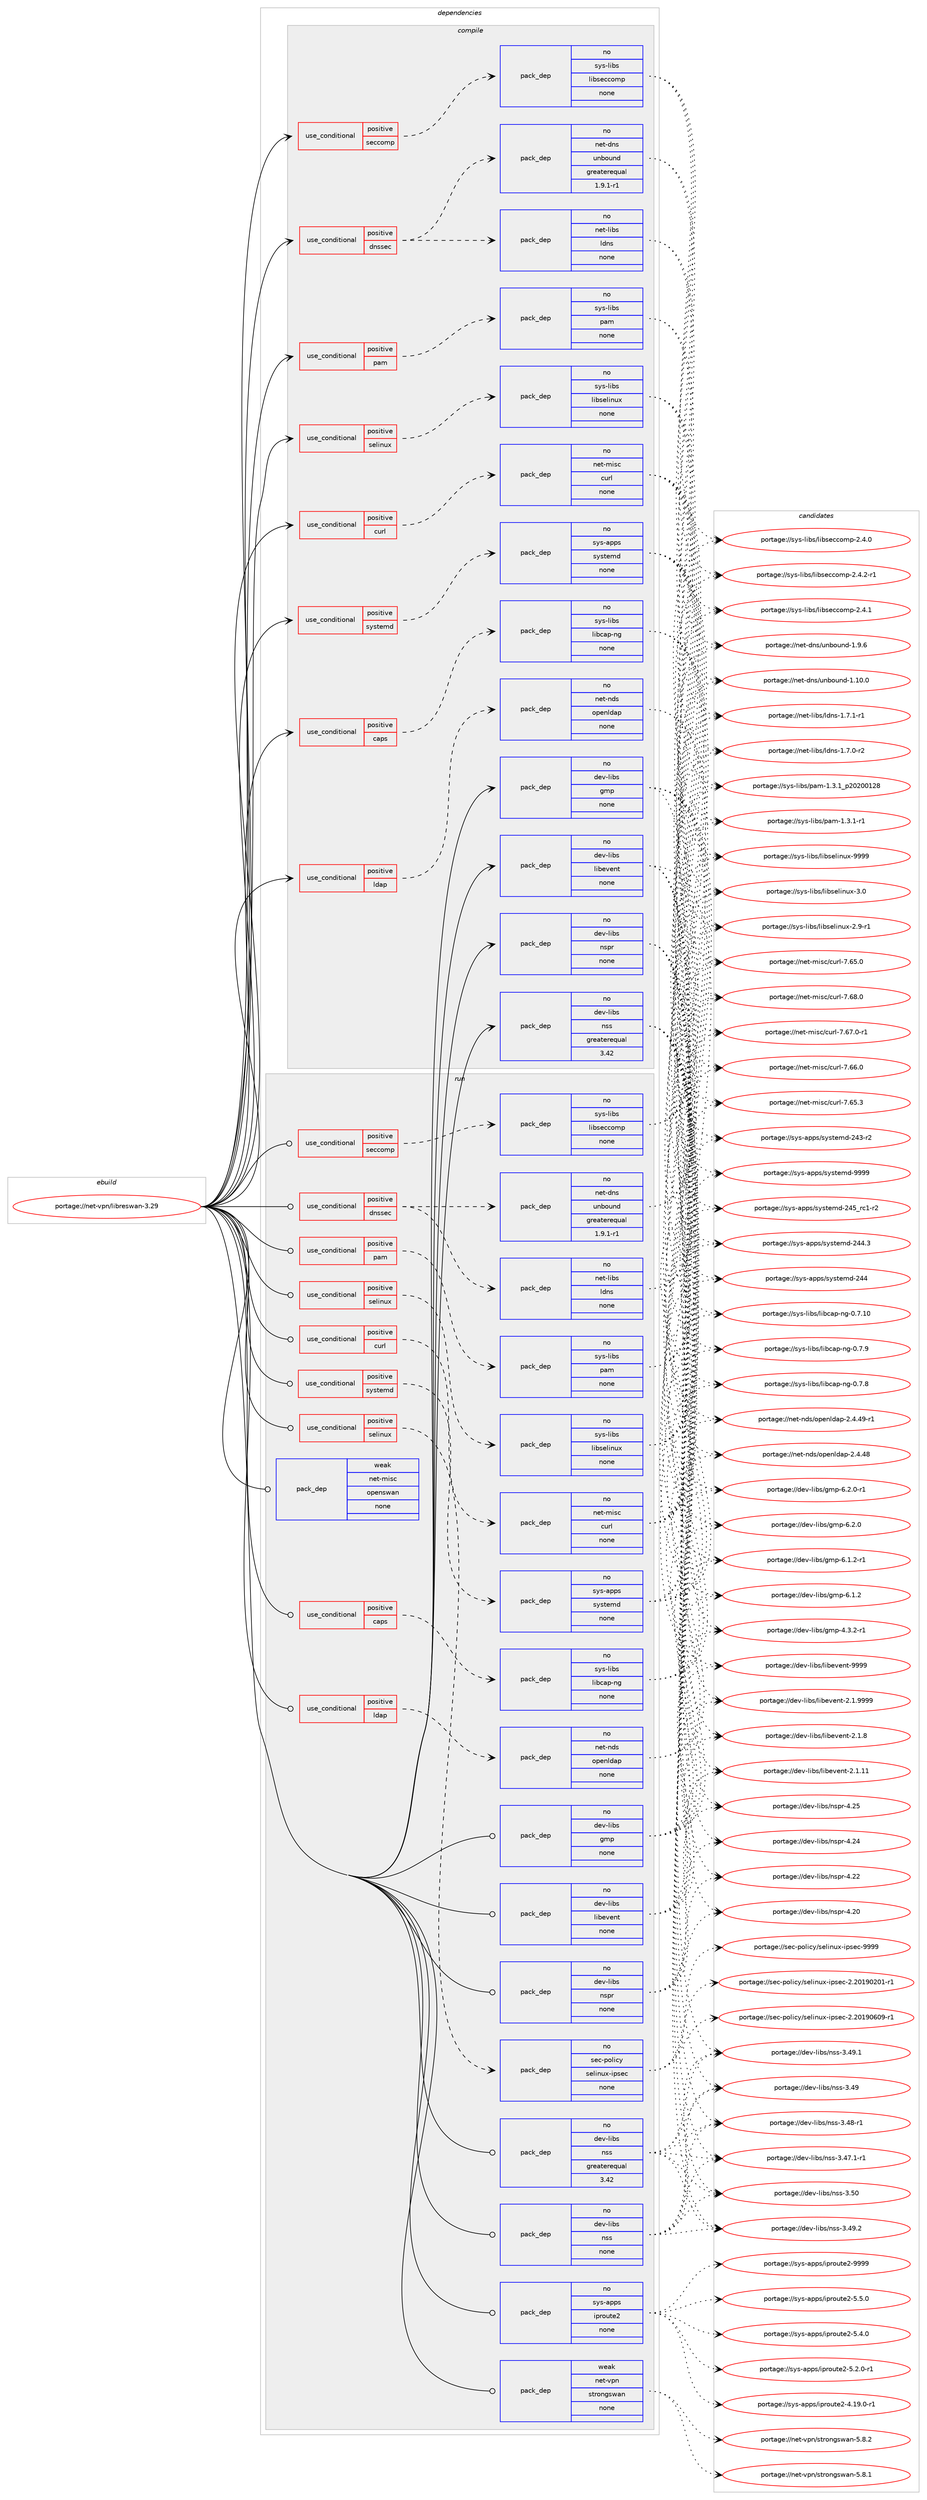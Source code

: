 digraph prolog {

# *************
# Graph options
# *************

newrank=true;
concentrate=true;
compound=true;
graph [rankdir=LR,fontname=Helvetica,fontsize=10,ranksep=1.5];#, ranksep=2.5, nodesep=0.2];
edge  [arrowhead=vee];
node  [fontname=Helvetica,fontsize=10];

# **********
# The ebuild
# **********

subgraph cluster_leftcol {
color=gray;
rank=same;
label=<<i>ebuild</i>>;
id [label="portage://net-vpn/libreswan-3.29", color=red, width=4, href="../net-vpn/libreswan-3.29.svg"];
}

# ****************
# The dependencies
# ****************

subgraph cluster_midcol {
color=gray;
label=<<i>dependencies</i>>;
subgraph cluster_compile {
fillcolor="#eeeeee";
style=filled;
label=<<i>compile</i>>;
subgraph cond12971 {
dependency66257 [label=<<TABLE BORDER="0" CELLBORDER="1" CELLSPACING="0" CELLPADDING="4"><TR><TD ROWSPAN="3" CELLPADDING="10">use_conditional</TD></TR><TR><TD>positive</TD></TR><TR><TD>caps</TD></TR></TABLE>>, shape=none, color=red];
subgraph pack51963 {
dependency66258 [label=<<TABLE BORDER="0" CELLBORDER="1" CELLSPACING="0" CELLPADDING="4" WIDTH="220"><TR><TD ROWSPAN="6" CELLPADDING="30">pack_dep</TD></TR><TR><TD WIDTH="110">no</TD></TR><TR><TD>sys-libs</TD></TR><TR><TD>libcap-ng</TD></TR><TR><TD>none</TD></TR><TR><TD></TD></TR></TABLE>>, shape=none, color=blue];
}
dependency66257:e -> dependency66258:w [weight=20,style="dashed",arrowhead="vee"];
}
id:e -> dependency66257:w [weight=20,style="solid",arrowhead="vee"];
subgraph cond12972 {
dependency66259 [label=<<TABLE BORDER="0" CELLBORDER="1" CELLSPACING="0" CELLPADDING="4"><TR><TD ROWSPAN="3" CELLPADDING="10">use_conditional</TD></TR><TR><TD>positive</TD></TR><TR><TD>curl</TD></TR></TABLE>>, shape=none, color=red];
subgraph pack51964 {
dependency66260 [label=<<TABLE BORDER="0" CELLBORDER="1" CELLSPACING="0" CELLPADDING="4" WIDTH="220"><TR><TD ROWSPAN="6" CELLPADDING="30">pack_dep</TD></TR><TR><TD WIDTH="110">no</TD></TR><TR><TD>net-misc</TD></TR><TR><TD>curl</TD></TR><TR><TD>none</TD></TR><TR><TD></TD></TR></TABLE>>, shape=none, color=blue];
}
dependency66259:e -> dependency66260:w [weight=20,style="dashed",arrowhead="vee"];
}
id:e -> dependency66259:w [weight=20,style="solid",arrowhead="vee"];
subgraph cond12973 {
dependency66261 [label=<<TABLE BORDER="0" CELLBORDER="1" CELLSPACING="0" CELLPADDING="4"><TR><TD ROWSPAN="3" CELLPADDING="10">use_conditional</TD></TR><TR><TD>positive</TD></TR><TR><TD>dnssec</TD></TR></TABLE>>, shape=none, color=red];
subgraph pack51965 {
dependency66262 [label=<<TABLE BORDER="0" CELLBORDER="1" CELLSPACING="0" CELLPADDING="4" WIDTH="220"><TR><TD ROWSPAN="6" CELLPADDING="30">pack_dep</TD></TR><TR><TD WIDTH="110">no</TD></TR><TR><TD>net-dns</TD></TR><TR><TD>unbound</TD></TR><TR><TD>greaterequal</TD></TR><TR><TD>1.9.1-r1</TD></TR></TABLE>>, shape=none, color=blue];
}
dependency66261:e -> dependency66262:w [weight=20,style="dashed",arrowhead="vee"];
subgraph pack51966 {
dependency66263 [label=<<TABLE BORDER="0" CELLBORDER="1" CELLSPACING="0" CELLPADDING="4" WIDTH="220"><TR><TD ROWSPAN="6" CELLPADDING="30">pack_dep</TD></TR><TR><TD WIDTH="110">no</TD></TR><TR><TD>net-libs</TD></TR><TR><TD>ldns</TD></TR><TR><TD>none</TD></TR><TR><TD></TD></TR></TABLE>>, shape=none, color=blue];
}
dependency66261:e -> dependency66263:w [weight=20,style="dashed",arrowhead="vee"];
}
id:e -> dependency66261:w [weight=20,style="solid",arrowhead="vee"];
subgraph cond12974 {
dependency66264 [label=<<TABLE BORDER="0" CELLBORDER="1" CELLSPACING="0" CELLPADDING="4"><TR><TD ROWSPAN="3" CELLPADDING="10">use_conditional</TD></TR><TR><TD>positive</TD></TR><TR><TD>ldap</TD></TR></TABLE>>, shape=none, color=red];
subgraph pack51967 {
dependency66265 [label=<<TABLE BORDER="0" CELLBORDER="1" CELLSPACING="0" CELLPADDING="4" WIDTH="220"><TR><TD ROWSPAN="6" CELLPADDING="30">pack_dep</TD></TR><TR><TD WIDTH="110">no</TD></TR><TR><TD>net-nds</TD></TR><TR><TD>openldap</TD></TR><TR><TD>none</TD></TR><TR><TD></TD></TR></TABLE>>, shape=none, color=blue];
}
dependency66264:e -> dependency66265:w [weight=20,style="dashed",arrowhead="vee"];
}
id:e -> dependency66264:w [weight=20,style="solid",arrowhead="vee"];
subgraph cond12975 {
dependency66266 [label=<<TABLE BORDER="0" CELLBORDER="1" CELLSPACING="0" CELLPADDING="4"><TR><TD ROWSPAN="3" CELLPADDING="10">use_conditional</TD></TR><TR><TD>positive</TD></TR><TR><TD>pam</TD></TR></TABLE>>, shape=none, color=red];
subgraph pack51968 {
dependency66267 [label=<<TABLE BORDER="0" CELLBORDER="1" CELLSPACING="0" CELLPADDING="4" WIDTH="220"><TR><TD ROWSPAN="6" CELLPADDING="30">pack_dep</TD></TR><TR><TD WIDTH="110">no</TD></TR><TR><TD>sys-libs</TD></TR><TR><TD>pam</TD></TR><TR><TD>none</TD></TR><TR><TD></TD></TR></TABLE>>, shape=none, color=blue];
}
dependency66266:e -> dependency66267:w [weight=20,style="dashed",arrowhead="vee"];
}
id:e -> dependency66266:w [weight=20,style="solid",arrowhead="vee"];
subgraph cond12976 {
dependency66268 [label=<<TABLE BORDER="0" CELLBORDER="1" CELLSPACING="0" CELLPADDING="4"><TR><TD ROWSPAN="3" CELLPADDING="10">use_conditional</TD></TR><TR><TD>positive</TD></TR><TR><TD>seccomp</TD></TR></TABLE>>, shape=none, color=red];
subgraph pack51969 {
dependency66269 [label=<<TABLE BORDER="0" CELLBORDER="1" CELLSPACING="0" CELLPADDING="4" WIDTH="220"><TR><TD ROWSPAN="6" CELLPADDING="30">pack_dep</TD></TR><TR><TD WIDTH="110">no</TD></TR><TR><TD>sys-libs</TD></TR><TR><TD>libseccomp</TD></TR><TR><TD>none</TD></TR><TR><TD></TD></TR></TABLE>>, shape=none, color=blue];
}
dependency66268:e -> dependency66269:w [weight=20,style="dashed",arrowhead="vee"];
}
id:e -> dependency66268:w [weight=20,style="solid",arrowhead="vee"];
subgraph cond12977 {
dependency66270 [label=<<TABLE BORDER="0" CELLBORDER="1" CELLSPACING="0" CELLPADDING="4"><TR><TD ROWSPAN="3" CELLPADDING="10">use_conditional</TD></TR><TR><TD>positive</TD></TR><TR><TD>selinux</TD></TR></TABLE>>, shape=none, color=red];
subgraph pack51970 {
dependency66271 [label=<<TABLE BORDER="0" CELLBORDER="1" CELLSPACING="0" CELLPADDING="4" WIDTH="220"><TR><TD ROWSPAN="6" CELLPADDING="30">pack_dep</TD></TR><TR><TD WIDTH="110">no</TD></TR><TR><TD>sys-libs</TD></TR><TR><TD>libselinux</TD></TR><TR><TD>none</TD></TR><TR><TD></TD></TR></TABLE>>, shape=none, color=blue];
}
dependency66270:e -> dependency66271:w [weight=20,style="dashed",arrowhead="vee"];
}
id:e -> dependency66270:w [weight=20,style="solid",arrowhead="vee"];
subgraph cond12978 {
dependency66272 [label=<<TABLE BORDER="0" CELLBORDER="1" CELLSPACING="0" CELLPADDING="4"><TR><TD ROWSPAN="3" CELLPADDING="10">use_conditional</TD></TR><TR><TD>positive</TD></TR><TR><TD>systemd</TD></TR></TABLE>>, shape=none, color=red];
subgraph pack51971 {
dependency66273 [label=<<TABLE BORDER="0" CELLBORDER="1" CELLSPACING="0" CELLPADDING="4" WIDTH="220"><TR><TD ROWSPAN="6" CELLPADDING="30">pack_dep</TD></TR><TR><TD WIDTH="110">no</TD></TR><TR><TD>sys-apps</TD></TR><TR><TD>systemd</TD></TR><TR><TD>none</TD></TR><TR><TD></TD></TR></TABLE>>, shape=none, color=blue];
}
dependency66272:e -> dependency66273:w [weight=20,style="dashed",arrowhead="vee"];
}
id:e -> dependency66272:w [weight=20,style="solid",arrowhead="vee"];
subgraph pack51972 {
dependency66274 [label=<<TABLE BORDER="0" CELLBORDER="1" CELLSPACING="0" CELLPADDING="4" WIDTH="220"><TR><TD ROWSPAN="6" CELLPADDING="30">pack_dep</TD></TR><TR><TD WIDTH="110">no</TD></TR><TR><TD>dev-libs</TD></TR><TR><TD>gmp</TD></TR><TR><TD>none</TD></TR><TR><TD></TD></TR></TABLE>>, shape=none, color=blue];
}
id:e -> dependency66274:w [weight=20,style="solid",arrowhead="vee"];
subgraph pack51973 {
dependency66275 [label=<<TABLE BORDER="0" CELLBORDER="1" CELLSPACING="0" CELLPADDING="4" WIDTH="220"><TR><TD ROWSPAN="6" CELLPADDING="30">pack_dep</TD></TR><TR><TD WIDTH="110">no</TD></TR><TR><TD>dev-libs</TD></TR><TR><TD>libevent</TD></TR><TR><TD>none</TD></TR><TR><TD></TD></TR></TABLE>>, shape=none, color=blue];
}
id:e -> dependency66275:w [weight=20,style="solid",arrowhead="vee"];
subgraph pack51974 {
dependency66276 [label=<<TABLE BORDER="0" CELLBORDER="1" CELLSPACING="0" CELLPADDING="4" WIDTH="220"><TR><TD ROWSPAN="6" CELLPADDING="30">pack_dep</TD></TR><TR><TD WIDTH="110">no</TD></TR><TR><TD>dev-libs</TD></TR><TR><TD>nspr</TD></TR><TR><TD>none</TD></TR><TR><TD></TD></TR></TABLE>>, shape=none, color=blue];
}
id:e -> dependency66276:w [weight=20,style="solid",arrowhead="vee"];
subgraph pack51975 {
dependency66277 [label=<<TABLE BORDER="0" CELLBORDER="1" CELLSPACING="0" CELLPADDING="4" WIDTH="220"><TR><TD ROWSPAN="6" CELLPADDING="30">pack_dep</TD></TR><TR><TD WIDTH="110">no</TD></TR><TR><TD>dev-libs</TD></TR><TR><TD>nss</TD></TR><TR><TD>greaterequal</TD></TR><TR><TD>3.42</TD></TR></TABLE>>, shape=none, color=blue];
}
id:e -> dependency66277:w [weight=20,style="solid",arrowhead="vee"];
}
subgraph cluster_compileandrun {
fillcolor="#eeeeee";
style=filled;
label=<<i>compile and run</i>>;
}
subgraph cluster_run {
fillcolor="#eeeeee";
style=filled;
label=<<i>run</i>>;
subgraph cond12979 {
dependency66278 [label=<<TABLE BORDER="0" CELLBORDER="1" CELLSPACING="0" CELLPADDING="4"><TR><TD ROWSPAN="3" CELLPADDING="10">use_conditional</TD></TR><TR><TD>positive</TD></TR><TR><TD>caps</TD></TR></TABLE>>, shape=none, color=red];
subgraph pack51976 {
dependency66279 [label=<<TABLE BORDER="0" CELLBORDER="1" CELLSPACING="0" CELLPADDING="4" WIDTH="220"><TR><TD ROWSPAN="6" CELLPADDING="30">pack_dep</TD></TR><TR><TD WIDTH="110">no</TD></TR><TR><TD>sys-libs</TD></TR><TR><TD>libcap-ng</TD></TR><TR><TD>none</TD></TR><TR><TD></TD></TR></TABLE>>, shape=none, color=blue];
}
dependency66278:e -> dependency66279:w [weight=20,style="dashed",arrowhead="vee"];
}
id:e -> dependency66278:w [weight=20,style="solid",arrowhead="odot"];
subgraph cond12980 {
dependency66280 [label=<<TABLE BORDER="0" CELLBORDER="1" CELLSPACING="0" CELLPADDING="4"><TR><TD ROWSPAN="3" CELLPADDING="10">use_conditional</TD></TR><TR><TD>positive</TD></TR><TR><TD>curl</TD></TR></TABLE>>, shape=none, color=red];
subgraph pack51977 {
dependency66281 [label=<<TABLE BORDER="0" CELLBORDER="1" CELLSPACING="0" CELLPADDING="4" WIDTH="220"><TR><TD ROWSPAN="6" CELLPADDING="30">pack_dep</TD></TR><TR><TD WIDTH="110">no</TD></TR><TR><TD>net-misc</TD></TR><TR><TD>curl</TD></TR><TR><TD>none</TD></TR><TR><TD></TD></TR></TABLE>>, shape=none, color=blue];
}
dependency66280:e -> dependency66281:w [weight=20,style="dashed",arrowhead="vee"];
}
id:e -> dependency66280:w [weight=20,style="solid",arrowhead="odot"];
subgraph cond12981 {
dependency66282 [label=<<TABLE BORDER="0" CELLBORDER="1" CELLSPACING="0" CELLPADDING="4"><TR><TD ROWSPAN="3" CELLPADDING="10">use_conditional</TD></TR><TR><TD>positive</TD></TR><TR><TD>dnssec</TD></TR></TABLE>>, shape=none, color=red];
subgraph pack51978 {
dependency66283 [label=<<TABLE BORDER="0" CELLBORDER="1" CELLSPACING="0" CELLPADDING="4" WIDTH="220"><TR><TD ROWSPAN="6" CELLPADDING="30">pack_dep</TD></TR><TR><TD WIDTH="110">no</TD></TR><TR><TD>net-dns</TD></TR><TR><TD>unbound</TD></TR><TR><TD>greaterequal</TD></TR><TR><TD>1.9.1-r1</TD></TR></TABLE>>, shape=none, color=blue];
}
dependency66282:e -> dependency66283:w [weight=20,style="dashed",arrowhead="vee"];
subgraph pack51979 {
dependency66284 [label=<<TABLE BORDER="0" CELLBORDER="1" CELLSPACING="0" CELLPADDING="4" WIDTH="220"><TR><TD ROWSPAN="6" CELLPADDING="30">pack_dep</TD></TR><TR><TD WIDTH="110">no</TD></TR><TR><TD>net-libs</TD></TR><TR><TD>ldns</TD></TR><TR><TD>none</TD></TR><TR><TD></TD></TR></TABLE>>, shape=none, color=blue];
}
dependency66282:e -> dependency66284:w [weight=20,style="dashed",arrowhead="vee"];
}
id:e -> dependency66282:w [weight=20,style="solid",arrowhead="odot"];
subgraph cond12982 {
dependency66285 [label=<<TABLE BORDER="0" CELLBORDER="1" CELLSPACING="0" CELLPADDING="4"><TR><TD ROWSPAN="3" CELLPADDING="10">use_conditional</TD></TR><TR><TD>positive</TD></TR><TR><TD>ldap</TD></TR></TABLE>>, shape=none, color=red];
subgraph pack51980 {
dependency66286 [label=<<TABLE BORDER="0" CELLBORDER="1" CELLSPACING="0" CELLPADDING="4" WIDTH="220"><TR><TD ROWSPAN="6" CELLPADDING="30">pack_dep</TD></TR><TR><TD WIDTH="110">no</TD></TR><TR><TD>net-nds</TD></TR><TR><TD>openldap</TD></TR><TR><TD>none</TD></TR><TR><TD></TD></TR></TABLE>>, shape=none, color=blue];
}
dependency66285:e -> dependency66286:w [weight=20,style="dashed",arrowhead="vee"];
}
id:e -> dependency66285:w [weight=20,style="solid",arrowhead="odot"];
subgraph cond12983 {
dependency66287 [label=<<TABLE BORDER="0" CELLBORDER="1" CELLSPACING="0" CELLPADDING="4"><TR><TD ROWSPAN="3" CELLPADDING="10">use_conditional</TD></TR><TR><TD>positive</TD></TR><TR><TD>pam</TD></TR></TABLE>>, shape=none, color=red];
subgraph pack51981 {
dependency66288 [label=<<TABLE BORDER="0" CELLBORDER="1" CELLSPACING="0" CELLPADDING="4" WIDTH="220"><TR><TD ROWSPAN="6" CELLPADDING="30">pack_dep</TD></TR><TR><TD WIDTH="110">no</TD></TR><TR><TD>sys-libs</TD></TR><TR><TD>pam</TD></TR><TR><TD>none</TD></TR><TR><TD></TD></TR></TABLE>>, shape=none, color=blue];
}
dependency66287:e -> dependency66288:w [weight=20,style="dashed",arrowhead="vee"];
}
id:e -> dependency66287:w [weight=20,style="solid",arrowhead="odot"];
subgraph cond12984 {
dependency66289 [label=<<TABLE BORDER="0" CELLBORDER="1" CELLSPACING="0" CELLPADDING="4"><TR><TD ROWSPAN="3" CELLPADDING="10">use_conditional</TD></TR><TR><TD>positive</TD></TR><TR><TD>seccomp</TD></TR></TABLE>>, shape=none, color=red];
subgraph pack51982 {
dependency66290 [label=<<TABLE BORDER="0" CELLBORDER="1" CELLSPACING="0" CELLPADDING="4" WIDTH="220"><TR><TD ROWSPAN="6" CELLPADDING="30">pack_dep</TD></TR><TR><TD WIDTH="110">no</TD></TR><TR><TD>sys-libs</TD></TR><TR><TD>libseccomp</TD></TR><TR><TD>none</TD></TR><TR><TD></TD></TR></TABLE>>, shape=none, color=blue];
}
dependency66289:e -> dependency66290:w [weight=20,style="dashed",arrowhead="vee"];
}
id:e -> dependency66289:w [weight=20,style="solid",arrowhead="odot"];
subgraph cond12985 {
dependency66291 [label=<<TABLE BORDER="0" CELLBORDER="1" CELLSPACING="0" CELLPADDING="4"><TR><TD ROWSPAN="3" CELLPADDING="10">use_conditional</TD></TR><TR><TD>positive</TD></TR><TR><TD>selinux</TD></TR></TABLE>>, shape=none, color=red];
subgraph pack51983 {
dependency66292 [label=<<TABLE BORDER="0" CELLBORDER="1" CELLSPACING="0" CELLPADDING="4" WIDTH="220"><TR><TD ROWSPAN="6" CELLPADDING="30">pack_dep</TD></TR><TR><TD WIDTH="110">no</TD></TR><TR><TD>sec-policy</TD></TR><TR><TD>selinux-ipsec</TD></TR><TR><TD>none</TD></TR><TR><TD></TD></TR></TABLE>>, shape=none, color=blue];
}
dependency66291:e -> dependency66292:w [weight=20,style="dashed",arrowhead="vee"];
}
id:e -> dependency66291:w [weight=20,style="solid",arrowhead="odot"];
subgraph cond12986 {
dependency66293 [label=<<TABLE BORDER="0" CELLBORDER="1" CELLSPACING="0" CELLPADDING="4"><TR><TD ROWSPAN="3" CELLPADDING="10">use_conditional</TD></TR><TR><TD>positive</TD></TR><TR><TD>selinux</TD></TR></TABLE>>, shape=none, color=red];
subgraph pack51984 {
dependency66294 [label=<<TABLE BORDER="0" CELLBORDER="1" CELLSPACING="0" CELLPADDING="4" WIDTH="220"><TR><TD ROWSPAN="6" CELLPADDING="30">pack_dep</TD></TR><TR><TD WIDTH="110">no</TD></TR><TR><TD>sys-libs</TD></TR><TR><TD>libselinux</TD></TR><TR><TD>none</TD></TR><TR><TD></TD></TR></TABLE>>, shape=none, color=blue];
}
dependency66293:e -> dependency66294:w [weight=20,style="dashed",arrowhead="vee"];
}
id:e -> dependency66293:w [weight=20,style="solid",arrowhead="odot"];
subgraph cond12987 {
dependency66295 [label=<<TABLE BORDER="0" CELLBORDER="1" CELLSPACING="0" CELLPADDING="4"><TR><TD ROWSPAN="3" CELLPADDING="10">use_conditional</TD></TR><TR><TD>positive</TD></TR><TR><TD>systemd</TD></TR></TABLE>>, shape=none, color=red];
subgraph pack51985 {
dependency66296 [label=<<TABLE BORDER="0" CELLBORDER="1" CELLSPACING="0" CELLPADDING="4" WIDTH="220"><TR><TD ROWSPAN="6" CELLPADDING="30">pack_dep</TD></TR><TR><TD WIDTH="110">no</TD></TR><TR><TD>sys-apps</TD></TR><TR><TD>systemd</TD></TR><TR><TD>none</TD></TR><TR><TD></TD></TR></TABLE>>, shape=none, color=blue];
}
dependency66295:e -> dependency66296:w [weight=20,style="dashed",arrowhead="vee"];
}
id:e -> dependency66295:w [weight=20,style="solid",arrowhead="odot"];
subgraph pack51986 {
dependency66297 [label=<<TABLE BORDER="0" CELLBORDER="1" CELLSPACING="0" CELLPADDING="4" WIDTH="220"><TR><TD ROWSPAN="6" CELLPADDING="30">pack_dep</TD></TR><TR><TD WIDTH="110">no</TD></TR><TR><TD>dev-libs</TD></TR><TR><TD>gmp</TD></TR><TR><TD>none</TD></TR><TR><TD></TD></TR></TABLE>>, shape=none, color=blue];
}
id:e -> dependency66297:w [weight=20,style="solid",arrowhead="odot"];
subgraph pack51987 {
dependency66298 [label=<<TABLE BORDER="0" CELLBORDER="1" CELLSPACING="0" CELLPADDING="4" WIDTH="220"><TR><TD ROWSPAN="6" CELLPADDING="30">pack_dep</TD></TR><TR><TD WIDTH="110">no</TD></TR><TR><TD>dev-libs</TD></TR><TR><TD>libevent</TD></TR><TR><TD>none</TD></TR><TR><TD></TD></TR></TABLE>>, shape=none, color=blue];
}
id:e -> dependency66298:w [weight=20,style="solid",arrowhead="odot"];
subgraph pack51988 {
dependency66299 [label=<<TABLE BORDER="0" CELLBORDER="1" CELLSPACING="0" CELLPADDING="4" WIDTH="220"><TR><TD ROWSPAN="6" CELLPADDING="30">pack_dep</TD></TR><TR><TD WIDTH="110">no</TD></TR><TR><TD>dev-libs</TD></TR><TR><TD>nspr</TD></TR><TR><TD>none</TD></TR><TR><TD></TD></TR></TABLE>>, shape=none, color=blue];
}
id:e -> dependency66299:w [weight=20,style="solid",arrowhead="odot"];
subgraph pack51989 {
dependency66300 [label=<<TABLE BORDER="0" CELLBORDER="1" CELLSPACING="0" CELLPADDING="4" WIDTH="220"><TR><TD ROWSPAN="6" CELLPADDING="30">pack_dep</TD></TR><TR><TD WIDTH="110">no</TD></TR><TR><TD>dev-libs</TD></TR><TR><TD>nss</TD></TR><TR><TD>greaterequal</TD></TR><TR><TD>3.42</TD></TR></TABLE>>, shape=none, color=blue];
}
id:e -> dependency66300:w [weight=20,style="solid",arrowhead="odot"];
subgraph pack51990 {
dependency66301 [label=<<TABLE BORDER="0" CELLBORDER="1" CELLSPACING="0" CELLPADDING="4" WIDTH="220"><TR><TD ROWSPAN="6" CELLPADDING="30">pack_dep</TD></TR><TR><TD WIDTH="110">no</TD></TR><TR><TD>dev-libs</TD></TR><TR><TD>nss</TD></TR><TR><TD>none</TD></TR><TR><TD></TD></TR></TABLE>>, shape=none, color=blue];
}
id:e -> dependency66301:w [weight=20,style="solid",arrowhead="odot"];
subgraph pack51991 {
dependency66302 [label=<<TABLE BORDER="0" CELLBORDER="1" CELLSPACING="0" CELLPADDING="4" WIDTH="220"><TR><TD ROWSPAN="6" CELLPADDING="30">pack_dep</TD></TR><TR><TD WIDTH="110">no</TD></TR><TR><TD>sys-apps</TD></TR><TR><TD>iproute2</TD></TR><TR><TD>none</TD></TR><TR><TD></TD></TR></TABLE>>, shape=none, color=blue];
}
id:e -> dependency66302:w [weight=20,style="solid",arrowhead="odot"];
subgraph pack51992 {
dependency66303 [label=<<TABLE BORDER="0" CELLBORDER="1" CELLSPACING="0" CELLPADDING="4" WIDTH="220"><TR><TD ROWSPAN="6" CELLPADDING="30">pack_dep</TD></TR><TR><TD WIDTH="110">weak</TD></TR><TR><TD>net-misc</TD></TR><TR><TD>openswan</TD></TR><TR><TD>none</TD></TR><TR><TD></TD></TR></TABLE>>, shape=none, color=blue];
}
id:e -> dependency66303:w [weight=20,style="solid",arrowhead="odot"];
subgraph pack51993 {
dependency66304 [label=<<TABLE BORDER="0" CELLBORDER="1" CELLSPACING="0" CELLPADDING="4" WIDTH="220"><TR><TD ROWSPAN="6" CELLPADDING="30">pack_dep</TD></TR><TR><TD WIDTH="110">weak</TD></TR><TR><TD>net-vpn</TD></TR><TR><TD>strongswan</TD></TR><TR><TD>none</TD></TR><TR><TD></TD></TR></TABLE>>, shape=none, color=blue];
}
id:e -> dependency66304:w [weight=20,style="solid",arrowhead="odot"];
}
}

# **************
# The candidates
# **************

subgraph cluster_choices {
rank=same;
color=gray;
label=<<i>candidates</i>>;

subgraph choice51963 {
color=black;
nodesep=1;
choice11512111545108105981154710810598999711245110103454846554657 [label="portage://sys-libs/libcap-ng-0.7.9", color=red, width=4,href="../sys-libs/libcap-ng-0.7.9.svg"];
choice11512111545108105981154710810598999711245110103454846554656 [label="portage://sys-libs/libcap-ng-0.7.8", color=red, width=4,href="../sys-libs/libcap-ng-0.7.8.svg"];
choice1151211154510810598115471081059899971124511010345484655464948 [label="portage://sys-libs/libcap-ng-0.7.10", color=red, width=4,href="../sys-libs/libcap-ng-0.7.10.svg"];
dependency66258:e -> choice11512111545108105981154710810598999711245110103454846554657:w [style=dotted,weight="100"];
dependency66258:e -> choice11512111545108105981154710810598999711245110103454846554656:w [style=dotted,weight="100"];
dependency66258:e -> choice1151211154510810598115471081059899971124511010345484655464948:w [style=dotted,weight="100"];
}
subgraph choice51964 {
color=black;
nodesep=1;
choice1101011164510910511599479911711410845554654564648 [label="portage://net-misc/curl-7.68.0", color=red, width=4,href="../net-misc/curl-7.68.0.svg"];
choice11010111645109105115994799117114108455546545546484511449 [label="portage://net-misc/curl-7.67.0-r1", color=red, width=4,href="../net-misc/curl-7.67.0-r1.svg"];
choice1101011164510910511599479911711410845554654544648 [label="portage://net-misc/curl-7.66.0", color=red, width=4,href="../net-misc/curl-7.66.0.svg"];
choice1101011164510910511599479911711410845554654534651 [label="portage://net-misc/curl-7.65.3", color=red, width=4,href="../net-misc/curl-7.65.3.svg"];
choice1101011164510910511599479911711410845554654534648 [label="portage://net-misc/curl-7.65.0", color=red, width=4,href="../net-misc/curl-7.65.0.svg"];
dependency66260:e -> choice1101011164510910511599479911711410845554654564648:w [style=dotted,weight="100"];
dependency66260:e -> choice11010111645109105115994799117114108455546545546484511449:w [style=dotted,weight="100"];
dependency66260:e -> choice1101011164510910511599479911711410845554654544648:w [style=dotted,weight="100"];
dependency66260:e -> choice1101011164510910511599479911711410845554654534651:w [style=dotted,weight="100"];
dependency66260:e -> choice1101011164510910511599479911711410845554654534648:w [style=dotted,weight="100"];
}
subgraph choice51965 {
color=black;
nodesep=1;
choice110101116451001101154711711098111117110100454946574654 [label="portage://net-dns/unbound-1.9.6", color=red, width=4,href="../net-dns/unbound-1.9.6.svg"];
choice11010111645100110115471171109811111711010045494649484648 [label="portage://net-dns/unbound-1.10.0", color=red, width=4,href="../net-dns/unbound-1.10.0.svg"];
dependency66262:e -> choice110101116451001101154711711098111117110100454946574654:w [style=dotted,weight="100"];
dependency66262:e -> choice11010111645100110115471171109811111711010045494649484648:w [style=dotted,weight="100"];
}
subgraph choice51966 {
color=black;
nodesep=1;
choice1101011164510810598115471081001101154549465546494511449 [label="portage://net-libs/ldns-1.7.1-r1", color=red, width=4,href="../net-libs/ldns-1.7.1-r1.svg"];
choice1101011164510810598115471081001101154549465546484511450 [label="portage://net-libs/ldns-1.7.0-r2", color=red, width=4,href="../net-libs/ldns-1.7.0-r2.svg"];
dependency66263:e -> choice1101011164510810598115471081001101154549465546494511449:w [style=dotted,weight="100"];
dependency66263:e -> choice1101011164510810598115471081001101154549465546484511450:w [style=dotted,weight="100"];
}
subgraph choice51967 {
color=black;
nodesep=1;
choice110101116451101001154711111210111010810097112455046524652574511449 [label="portage://net-nds/openldap-2.4.49-r1", color=red, width=4,href="../net-nds/openldap-2.4.49-r1.svg"];
choice11010111645110100115471111121011101081009711245504652465256 [label="portage://net-nds/openldap-2.4.48", color=red, width=4,href="../net-nds/openldap-2.4.48.svg"];
dependency66265:e -> choice110101116451101001154711111210111010810097112455046524652574511449:w [style=dotted,weight="100"];
dependency66265:e -> choice11010111645110100115471111121011101081009711245504652465256:w [style=dotted,weight="100"];
}
subgraph choice51968 {
color=black;
nodesep=1;
choice11512111545108105981154711297109454946514649951125048504848495056 [label="portage://sys-libs/pam-1.3.1_p20200128", color=red, width=4,href="../sys-libs/pam-1.3.1_p20200128.svg"];
choice115121115451081059811547112971094549465146494511449 [label="portage://sys-libs/pam-1.3.1-r1", color=red, width=4,href="../sys-libs/pam-1.3.1-r1.svg"];
dependency66267:e -> choice11512111545108105981154711297109454946514649951125048504848495056:w [style=dotted,weight="100"];
dependency66267:e -> choice115121115451081059811547112971094549465146494511449:w [style=dotted,weight="100"];
}
subgraph choice51969 {
color=black;
nodesep=1;
choice1151211154510810598115471081059811510199991111091124550465246504511449 [label="portage://sys-libs/libseccomp-2.4.2-r1", color=red, width=4,href="../sys-libs/libseccomp-2.4.2-r1.svg"];
choice115121115451081059811547108105981151019999111109112455046524649 [label="portage://sys-libs/libseccomp-2.4.1", color=red, width=4,href="../sys-libs/libseccomp-2.4.1.svg"];
choice115121115451081059811547108105981151019999111109112455046524648 [label="portage://sys-libs/libseccomp-2.4.0", color=red, width=4,href="../sys-libs/libseccomp-2.4.0.svg"];
dependency66269:e -> choice1151211154510810598115471081059811510199991111091124550465246504511449:w [style=dotted,weight="100"];
dependency66269:e -> choice115121115451081059811547108105981151019999111109112455046524649:w [style=dotted,weight="100"];
dependency66269:e -> choice115121115451081059811547108105981151019999111109112455046524648:w [style=dotted,weight="100"];
}
subgraph choice51970 {
color=black;
nodesep=1;
choice115121115451081059811547108105981151011081051101171204557575757 [label="portage://sys-libs/libselinux-9999", color=red, width=4,href="../sys-libs/libselinux-9999.svg"];
choice1151211154510810598115471081059811510110810511011712045514648 [label="portage://sys-libs/libselinux-3.0", color=red, width=4,href="../sys-libs/libselinux-3.0.svg"];
choice11512111545108105981154710810598115101108105110117120455046574511449 [label="portage://sys-libs/libselinux-2.9-r1", color=red, width=4,href="../sys-libs/libselinux-2.9-r1.svg"];
dependency66271:e -> choice115121115451081059811547108105981151011081051101171204557575757:w [style=dotted,weight="100"];
dependency66271:e -> choice1151211154510810598115471081059811510110810511011712045514648:w [style=dotted,weight="100"];
dependency66271:e -> choice11512111545108105981154710810598115101108105110117120455046574511449:w [style=dotted,weight="100"];
}
subgraph choice51971 {
color=black;
nodesep=1;
choice1151211154597112112115471151211151161011091004557575757 [label="portage://sys-apps/systemd-9999", color=red, width=4,href="../sys-apps/systemd-9999.svg"];
choice115121115459711211211547115121115116101109100455052539511499494511450 [label="portage://sys-apps/systemd-245_rc1-r2", color=red, width=4,href="../sys-apps/systemd-245_rc1-r2.svg"];
choice115121115459711211211547115121115116101109100455052524651 [label="portage://sys-apps/systemd-244.3", color=red, width=4,href="../sys-apps/systemd-244.3.svg"];
choice11512111545971121121154711512111511610110910045505252 [label="portage://sys-apps/systemd-244", color=red, width=4,href="../sys-apps/systemd-244.svg"];
choice115121115459711211211547115121115116101109100455052514511450 [label="portage://sys-apps/systemd-243-r2", color=red, width=4,href="../sys-apps/systemd-243-r2.svg"];
dependency66273:e -> choice1151211154597112112115471151211151161011091004557575757:w [style=dotted,weight="100"];
dependency66273:e -> choice115121115459711211211547115121115116101109100455052539511499494511450:w [style=dotted,weight="100"];
dependency66273:e -> choice115121115459711211211547115121115116101109100455052524651:w [style=dotted,weight="100"];
dependency66273:e -> choice11512111545971121121154711512111511610110910045505252:w [style=dotted,weight="100"];
dependency66273:e -> choice115121115459711211211547115121115116101109100455052514511450:w [style=dotted,weight="100"];
}
subgraph choice51972 {
color=black;
nodesep=1;
choice1001011184510810598115471031091124554465046484511449 [label="portage://dev-libs/gmp-6.2.0-r1", color=red, width=4,href="../dev-libs/gmp-6.2.0-r1.svg"];
choice100101118451081059811547103109112455446504648 [label="portage://dev-libs/gmp-6.2.0", color=red, width=4,href="../dev-libs/gmp-6.2.0.svg"];
choice1001011184510810598115471031091124554464946504511449 [label="portage://dev-libs/gmp-6.1.2-r1", color=red, width=4,href="../dev-libs/gmp-6.1.2-r1.svg"];
choice100101118451081059811547103109112455446494650 [label="portage://dev-libs/gmp-6.1.2", color=red, width=4,href="../dev-libs/gmp-6.1.2.svg"];
choice1001011184510810598115471031091124552465146504511449 [label="portage://dev-libs/gmp-4.3.2-r1", color=red, width=4,href="../dev-libs/gmp-4.3.2-r1.svg"];
dependency66274:e -> choice1001011184510810598115471031091124554465046484511449:w [style=dotted,weight="100"];
dependency66274:e -> choice100101118451081059811547103109112455446504648:w [style=dotted,weight="100"];
dependency66274:e -> choice1001011184510810598115471031091124554464946504511449:w [style=dotted,weight="100"];
dependency66274:e -> choice100101118451081059811547103109112455446494650:w [style=dotted,weight="100"];
dependency66274:e -> choice1001011184510810598115471031091124552465146504511449:w [style=dotted,weight="100"];
}
subgraph choice51973 {
color=black;
nodesep=1;
choice100101118451081059811547108105981011181011101164557575757 [label="portage://dev-libs/libevent-9999", color=red, width=4,href="../dev-libs/libevent-9999.svg"];
choice10010111845108105981154710810598101118101110116455046494657575757 [label="portage://dev-libs/libevent-2.1.9999", color=red, width=4,href="../dev-libs/libevent-2.1.9999.svg"];
choice10010111845108105981154710810598101118101110116455046494656 [label="portage://dev-libs/libevent-2.1.8", color=red, width=4,href="../dev-libs/libevent-2.1.8.svg"];
choice1001011184510810598115471081059810111810111011645504649464949 [label="portage://dev-libs/libevent-2.1.11", color=red, width=4,href="../dev-libs/libevent-2.1.11.svg"];
dependency66275:e -> choice100101118451081059811547108105981011181011101164557575757:w [style=dotted,weight="100"];
dependency66275:e -> choice10010111845108105981154710810598101118101110116455046494657575757:w [style=dotted,weight="100"];
dependency66275:e -> choice10010111845108105981154710810598101118101110116455046494656:w [style=dotted,weight="100"];
dependency66275:e -> choice1001011184510810598115471081059810111810111011645504649464949:w [style=dotted,weight="100"];
}
subgraph choice51974 {
color=black;
nodesep=1;
choice1001011184510810598115471101151121144552465053 [label="portage://dev-libs/nspr-4.25", color=red, width=4,href="../dev-libs/nspr-4.25.svg"];
choice1001011184510810598115471101151121144552465052 [label="portage://dev-libs/nspr-4.24", color=red, width=4,href="../dev-libs/nspr-4.24.svg"];
choice1001011184510810598115471101151121144552465050 [label="portage://dev-libs/nspr-4.22", color=red, width=4,href="../dev-libs/nspr-4.22.svg"];
choice1001011184510810598115471101151121144552465048 [label="portage://dev-libs/nspr-4.20", color=red, width=4,href="../dev-libs/nspr-4.20.svg"];
dependency66276:e -> choice1001011184510810598115471101151121144552465053:w [style=dotted,weight="100"];
dependency66276:e -> choice1001011184510810598115471101151121144552465052:w [style=dotted,weight="100"];
dependency66276:e -> choice1001011184510810598115471101151121144552465050:w [style=dotted,weight="100"];
dependency66276:e -> choice1001011184510810598115471101151121144552465048:w [style=dotted,weight="100"];
}
subgraph choice51975 {
color=black;
nodesep=1;
choice1001011184510810598115471101151154551465348 [label="portage://dev-libs/nss-3.50", color=red, width=4,href="../dev-libs/nss-3.50.svg"];
choice10010111845108105981154711011511545514652574650 [label="portage://dev-libs/nss-3.49.2", color=red, width=4,href="../dev-libs/nss-3.49.2.svg"];
choice10010111845108105981154711011511545514652574649 [label="portage://dev-libs/nss-3.49.1", color=red, width=4,href="../dev-libs/nss-3.49.1.svg"];
choice1001011184510810598115471101151154551465257 [label="portage://dev-libs/nss-3.49", color=red, width=4,href="../dev-libs/nss-3.49.svg"];
choice10010111845108105981154711011511545514652564511449 [label="portage://dev-libs/nss-3.48-r1", color=red, width=4,href="../dev-libs/nss-3.48-r1.svg"];
choice100101118451081059811547110115115455146525546494511449 [label="portage://dev-libs/nss-3.47.1-r1", color=red, width=4,href="../dev-libs/nss-3.47.1-r1.svg"];
dependency66277:e -> choice1001011184510810598115471101151154551465348:w [style=dotted,weight="100"];
dependency66277:e -> choice10010111845108105981154711011511545514652574650:w [style=dotted,weight="100"];
dependency66277:e -> choice10010111845108105981154711011511545514652574649:w [style=dotted,weight="100"];
dependency66277:e -> choice1001011184510810598115471101151154551465257:w [style=dotted,weight="100"];
dependency66277:e -> choice10010111845108105981154711011511545514652564511449:w [style=dotted,weight="100"];
dependency66277:e -> choice100101118451081059811547110115115455146525546494511449:w [style=dotted,weight="100"];
}
subgraph choice51976 {
color=black;
nodesep=1;
choice11512111545108105981154710810598999711245110103454846554657 [label="portage://sys-libs/libcap-ng-0.7.9", color=red, width=4,href="../sys-libs/libcap-ng-0.7.9.svg"];
choice11512111545108105981154710810598999711245110103454846554656 [label="portage://sys-libs/libcap-ng-0.7.8", color=red, width=4,href="../sys-libs/libcap-ng-0.7.8.svg"];
choice1151211154510810598115471081059899971124511010345484655464948 [label="portage://sys-libs/libcap-ng-0.7.10", color=red, width=4,href="../sys-libs/libcap-ng-0.7.10.svg"];
dependency66279:e -> choice11512111545108105981154710810598999711245110103454846554657:w [style=dotted,weight="100"];
dependency66279:e -> choice11512111545108105981154710810598999711245110103454846554656:w [style=dotted,weight="100"];
dependency66279:e -> choice1151211154510810598115471081059899971124511010345484655464948:w [style=dotted,weight="100"];
}
subgraph choice51977 {
color=black;
nodesep=1;
choice1101011164510910511599479911711410845554654564648 [label="portage://net-misc/curl-7.68.0", color=red, width=4,href="../net-misc/curl-7.68.0.svg"];
choice11010111645109105115994799117114108455546545546484511449 [label="portage://net-misc/curl-7.67.0-r1", color=red, width=4,href="../net-misc/curl-7.67.0-r1.svg"];
choice1101011164510910511599479911711410845554654544648 [label="portage://net-misc/curl-7.66.0", color=red, width=4,href="../net-misc/curl-7.66.0.svg"];
choice1101011164510910511599479911711410845554654534651 [label="portage://net-misc/curl-7.65.3", color=red, width=4,href="../net-misc/curl-7.65.3.svg"];
choice1101011164510910511599479911711410845554654534648 [label="portage://net-misc/curl-7.65.0", color=red, width=4,href="../net-misc/curl-7.65.0.svg"];
dependency66281:e -> choice1101011164510910511599479911711410845554654564648:w [style=dotted,weight="100"];
dependency66281:e -> choice11010111645109105115994799117114108455546545546484511449:w [style=dotted,weight="100"];
dependency66281:e -> choice1101011164510910511599479911711410845554654544648:w [style=dotted,weight="100"];
dependency66281:e -> choice1101011164510910511599479911711410845554654534651:w [style=dotted,weight="100"];
dependency66281:e -> choice1101011164510910511599479911711410845554654534648:w [style=dotted,weight="100"];
}
subgraph choice51978 {
color=black;
nodesep=1;
choice110101116451001101154711711098111117110100454946574654 [label="portage://net-dns/unbound-1.9.6", color=red, width=4,href="../net-dns/unbound-1.9.6.svg"];
choice11010111645100110115471171109811111711010045494649484648 [label="portage://net-dns/unbound-1.10.0", color=red, width=4,href="../net-dns/unbound-1.10.0.svg"];
dependency66283:e -> choice110101116451001101154711711098111117110100454946574654:w [style=dotted,weight="100"];
dependency66283:e -> choice11010111645100110115471171109811111711010045494649484648:w [style=dotted,weight="100"];
}
subgraph choice51979 {
color=black;
nodesep=1;
choice1101011164510810598115471081001101154549465546494511449 [label="portage://net-libs/ldns-1.7.1-r1", color=red, width=4,href="../net-libs/ldns-1.7.1-r1.svg"];
choice1101011164510810598115471081001101154549465546484511450 [label="portage://net-libs/ldns-1.7.0-r2", color=red, width=4,href="../net-libs/ldns-1.7.0-r2.svg"];
dependency66284:e -> choice1101011164510810598115471081001101154549465546494511449:w [style=dotted,weight="100"];
dependency66284:e -> choice1101011164510810598115471081001101154549465546484511450:w [style=dotted,weight="100"];
}
subgraph choice51980 {
color=black;
nodesep=1;
choice110101116451101001154711111210111010810097112455046524652574511449 [label="portage://net-nds/openldap-2.4.49-r1", color=red, width=4,href="../net-nds/openldap-2.4.49-r1.svg"];
choice11010111645110100115471111121011101081009711245504652465256 [label="portage://net-nds/openldap-2.4.48", color=red, width=4,href="../net-nds/openldap-2.4.48.svg"];
dependency66286:e -> choice110101116451101001154711111210111010810097112455046524652574511449:w [style=dotted,weight="100"];
dependency66286:e -> choice11010111645110100115471111121011101081009711245504652465256:w [style=dotted,weight="100"];
}
subgraph choice51981 {
color=black;
nodesep=1;
choice11512111545108105981154711297109454946514649951125048504848495056 [label="portage://sys-libs/pam-1.3.1_p20200128", color=red, width=4,href="../sys-libs/pam-1.3.1_p20200128.svg"];
choice115121115451081059811547112971094549465146494511449 [label="portage://sys-libs/pam-1.3.1-r1", color=red, width=4,href="../sys-libs/pam-1.3.1-r1.svg"];
dependency66288:e -> choice11512111545108105981154711297109454946514649951125048504848495056:w [style=dotted,weight="100"];
dependency66288:e -> choice115121115451081059811547112971094549465146494511449:w [style=dotted,weight="100"];
}
subgraph choice51982 {
color=black;
nodesep=1;
choice1151211154510810598115471081059811510199991111091124550465246504511449 [label="portage://sys-libs/libseccomp-2.4.2-r1", color=red, width=4,href="../sys-libs/libseccomp-2.4.2-r1.svg"];
choice115121115451081059811547108105981151019999111109112455046524649 [label="portage://sys-libs/libseccomp-2.4.1", color=red, width=4,href="../sys-libs/libseccomp-2.4.1.svg"];
choice115121115451081059811547108105981151019999111109112455046524648 [label="portage://sys-libs/libseccomp-2.4.0", color=red, width=4,href="../sys-libs/libseccomp-2.4.0.svg"];
dependency66290:e -> choice1151211154510810598115471081059811510199991111091124550465246504511449:w [style=dotted,weight="100"];
dependency66290:e -> choice115121115451081059811547108105981151019999111109112455046524649:w [style=dotted,weight="100"];
dependency66290:e -> choice115121115451081059811547108105981151019999111109112455046524648:w [style=dotted,weight="100"];
}
subgraph choice51983 {
color=black;
nodesep=1;
choice1151019945112111108105991214711510110810511011712045105112115101994557575757 [label="portage://sec-policy/selinux-ipsec-9999", color=red, width=4,href="../sec-policy/selinux-ipsec-9999.svg"];
choice11510199451121111081059912147115101108105110117120451051121151019945504650484957485448574511449 [label="portage://sec-policy/selinux-ipsec-2.20190609-r1", color=red, width=4,href="../sec-policy/selinux-ipsec-2.20190609-r1.svg"];
choice11510199451121111081059912147115101108105110117120451051121151019945504650484957485048494511449 [label="portage://sec-policy/selinux-ipsec-2.20190201-r1", color=red, width=4,href="../sec-policy/selinux-ipsec-2.20190201-r1.svg"];
dependency66292:e -> choice1151019945112111108105991214711510110810511011712045105112115101994557575757:w [style=dotted,weight="100"];
dependency66292:e -> choice11510199451121111081059912147115101108105110117120451051121151019945504650484957485448574511449:w [style=dotted,weight="100"];
dependency66292:e -> choice11510199451121111081059912147115101108105110117120451051121151019945504650484957485048494511449:w [style=dotted,weight="100"];
}
subgraph choice51984 {
color=black;
nodesep=1;
choice115121115451081059811547108105981151011081051101171204557575757 [label="portage://sys-libs/libselinux-9999", color=red, width=4,href="../sys-libs/libselinux-9999.svg"];
choice1151211154510810598115471081059811510110810511011712045514648 [label="portage://sys-libs/libselinux-3.0", color=red, width=4,href="../sys-libs/libselinux-3.0.svg"];
choice11512111545108105981154710810598115101108105110117120455046574511449 [label="portage://sys-libs/libselinux-2.9-r1", color=red, width=4,href="../sys-libs/libselinux-2.9-r1.svg"];
dependency66294:e -> choice115121115451081059811547108105981151011081051101171204557575757:w [style=dotted,weight="100"];
dependency66294:e -> choice1151211154510810598115471081059811510110810511011712045514648:w [style=dotted,weight="100"];
dependency66294:e -> choice11512111545108105981154710810598115101108105110117120455046574511449:w [style=dotted,weight="100"];
}
subgraph choice51985 {
color=black;
nodesep=1;
choice1151211154597112112115471151211151161011091004557575757 [label="portage://sys-apps/systemd-9999", color=red, width=4,href="../sys-apps/systemd-9999.svg"];
choice115121115459711211211547115121115116101109100455052539511499494511450 [label="portage://sys-apps/systemd-245_rc1-r2", color=red, width=4,href="../sys-apps/systemd-245_rc1-r2.svg"];
choice115121115459711211211547115121115116101109100455052524651 [label="portage://sys-apps/systemd-244.3", color=red, width=4,href="../sys-apps/systemd-244.3.svg"];
choice11512111545971121121154711512111511610110910045505252 [label="portage://sys-apps/systemd-244", color=red, width=4,href="../sys-apps/systemd-244.svg"];
choice115121115459711211211547115121115116101109100455052514511450 [label="portage://sys-apps/systemd-243-r2", color=red, width=4,href="../sys-apps/systemd-243-r2.svg"];
dependency66296:e -> choice1151211154597112112115471151211151161011091004557575757:w [style=dotted,weight="100"];
dependency66296:e -> choice115121115459711211211547115121115116101109100455052539511499494511450:w [style=dotted,weight="100"];
dependency66296:e -> choice115121115459711211211547115121115116101109100455052524651:w [style=dotted,weight="100"];
dependency66296:e -> choice11512111545971121121154711512111511610110910045505252:w [style=dotted,weight="100"];
dependency66296:e -> choice115121115459711211211547115121115116101109100455052514511450:w [style=dotted,weight="100"];
}
subgraph choice51986 {
color=black;
nodesep=1;
choice1001011184510810598115471031091124554465046484511449 [label="portage://dev-libs/gmp-6.2.0-r1", color=red, width=4,href="../dev-libs/gmp-6.2.0-r1.svg"];
choice100101118451081059811547103109112455446504648 [label="portage://dev-libs/gmp-6.2.0", color=red, width=4,href="../dev-libs/gmp-6.2.0.svg"];
choice1001011184510810598115471031091124554464946504511449 [label="portage://dev-libs/gmp-6.1.2-r1", color=red, width=4,href="../dev-libs/gmp-6.1.2-r1.svg"];
choice100101118451081059811547103109112455446494650 [label="portage://dev-libs/gmp-6.1.2", color=red, width=4,href="../dev-libs/gmp-6.1.2.svg"];
choice1001011184510810598115471031091124552465146504511449 [label="portage://dev-libs/gmp-4.3.2-r1", color=red, width=4,href="../dev-libs/gmp-4.3.2-r1.svg"];
dependency66297:e -> choice1001011184510810598115471031091124554465046484511449:w [style=dotted,weight="100"];
dependency66297:e -> choice100101118451081059811547103109112455446504648:w [style=dotted,weight="100"];
dependency66297:e -> choice1001011184510810598115471031091124554464946504511449:w [style=dotted,weight="100"];
dependency66297:e -> choice100101118451081059811547103109112455446494650:w [style=dotted,weight="100"];
dependency66297:e -> choice1001011184510810598115471031091124552465146504511449:w [style=dotted,weight="100"];
}
subgraph choice51987 {
color=black;
nodesep=1;
choice100101118451081059811547108105981011181011101164557575757 [label="portage://dev-libs/libevent-9999", color=red, width=4,href="../dev-libs/libevent-9999.svg"];
choice10010111845108105981154710810598101118101110116455046494657575757 [label="portage://dev-libs/libevent-2.1.9999", color=red, width=4,href="../dev-libs/libevent-2.1.9999.svg"];
choice10010111845108105981154710810598101118101110116455046494656 [label="portage://dev-libs/libevent-2.1.8", color=red, width=4,href="../dev-libs/libevent-2.1.8.svg"];
choice1001011184510810598115471081059810111810111011645504649464949 [label="portage://dev-libs/libevent-2.1.11", color=red, width=4,href="../dev-libs/libevent-2.1.11.svg"];
dependency66298:e -> choice100101118451081059811547108105981011181011101164557575757:w [style=dotted,weight="100"];
dependency66298:e -> choice10010111845108105981154710810598101118101110116455046494657575757:w [style=dotted,weight="100"];
dependency66298:e -> choice10010111845108105981154710810598101118101110116455046494656:w [style=dotted,weight="100"];
dependency66298:e -> choice1001011184510810598115471081059810111810111011645504649464949:w [style=dotted,weight="100"];
}
subgraph choice51988 {
color=black;
nodesep=1;
choice1001011184510810598115471101151121144552465053 [label="portage://dev-libs/nspr-4.25", color=red, width=4,href="../dev-libs/nspr-4.25.svg"];
choice1001011184510810598115471101151121144552465052 [label="portage://dev-libs/nspr-4.24", color=red, width=4,href="../dev-libs/nspr-4.24.svg"];
choice1001011184510810598115471101151121144552465050 [label="portage://dev-libs/nspr-4.22", color=red, width=4,href="../dev-libs/nspr-4.22.svg"];
choice1001011184510810598115471101151121144552465048 [label="portage://dev-libs/nspr-4.20", color=red, width=4,href="../dev-libs/nspr-4.20.svg"];
dependency66299:e -> choice1001011184510810598115471101151121144552465053:w [style=dotted,weight="100"];
dependency66299:e -> choice1001011184510810598115471101151121144552465052:w [style=dotted,weight="100"];
dependency66299:e -> choice1001011184510810598115471101151121144552465050:w [style=dotted,weight="100"];
dependency66299:e -> choice1001011184510810598115471101151121144552465048:w [style=dotted,weight="100"];
}
subgraph choice51989 {
color=black;
nodesep=1;
choice1001011184510810598115471101151154551465348 [label="portage://dev-libs/nss-3.50", color=red, width=4,href="../dev-libs/nss-3.50.svg"];
choice10010111845108105981154711011511545514652574650 [label="portage://dev-libs/nss-3.49.2", color=red, width=4,href="../dev-libs/nss-3.49.2.svg"];
choice10010111845108105981154711011511545514652574649 [label="portage://dev-libs/nss-3.49.1", color=red, width=4,href="../dev-libs/nss-3.49.1.svg"];
choice1001011184510810598115471101151154551465257 [label="portage://dev-libs/nss-3.49", color=red, width=4,href="../dev-libs/nss-3.49.svg"];
choice10010111845108105981154711011511545514652564511449 [label="portage://dev-libs/nss-3.48-r1", color=red, width=4,href="../dev-libs/nss-3.48-r1.svg"];
choice100101118451081059811547110115115455146525546494511449 [label="portage://dev-libs/nss-3.47.1-r1", color=red, width=4,href="../dev-libs/nss-3.47.1-r1.svg"];
dependency66300:e -> choice1001011184510810598115471101151154551465348:w [style=dotted,weight="100"];
dependency66300:e -> choice10010111845108105981154711011511545514652574650:w [style=dotted,weight="100"];
dependency66300:e -> choice10010111845108105981154711011511545514652574649:w [style=dotted,weight="100"];
dependency66300:e -> choice1001011184510810598115471101151154551465257:w [style=dotted,weight="100"];
dependency66300:e -> choice10010111845108105981154711011511545514652564511449:w [style=dotted,weight="100"];
dependency66300:e -> choice100101118451081059811547110115115455146525546494511449:w [style=dotted,weight="100"];
}
subgraph choice51990 {
color=black;
nodesep=1;
choice1001011184510810598115471101151154551465348 [label="portage://dev-libs/nss-3.50", color=red, width=4,href="../dev-libs/nss-3.50.svg"];
choice10010111845108105981154711011511545514652574650 [label="portage://dev-libs/nss-3.49.2", color=red, width=4,href="../dev-libs/nss-3.49.2.svg"];
choice10010111845108105981154711011511545514652574649 [label="portage://dev-libs/nss-3.49.1", color=red, width=4,href="../dev-libs/nss-3.49.1.svg"];
choice1001011184510810598115471101151154551465257 [label="portage://dev-libs/nss-3.49", color=red, width=4,href="../dev-libs/nss-3.49.svg"];
choice10010111845108105981154711011511545514652564511449 [label="portage://dev-libs/nss-3.48-r1", color=red, width=4,href="../dev-libs/nss-3.48-r1.svg"];
choice100101118451081059811547110115115455146525546494511449 [label="portage://dev-libs/nss-3.47.1-r1", color=red, width=4,href="../dev-libs/nss-3.47.1-r1.svg"];
dependency66301:e -> choice1001011184510810598115471101151154551465348:w [style=dotted,weight="100"];
dependency66301:e -> choice10010111845108105981154711011511545514652574650:w [style=dotted,weight="100"];
dependency66301:e -> choice10010111845108105981154711011511545514652574649:w [style=dotted,weight="100"];
dependency66301:e -> choice1001011184510810598115471101151154551465257:w [style=dotted,weight="100"];
dependency66301:e -> choice10010111845108105981154711011511545514652564511449:w [style=dotted,weight="100"];
dependency66301:e -> choice100101118451081059811547110115115455146525546494511449:w [style=dotted,weight="100"];
}
subgraph choice51991 {
color=black;
nodesep=1;
choice115121115459711211211547105112114111117116101504557575757 [label="portage://sys-apps/iproute2-9999", color=red, width=4,href="../sys-apps/iproute2-9999.svg"];
choice11512111545971121121154710511211411111711610150455346534648 [label="portage://sys-apps/iproute2-5.5.0", color=red, width=4,href="../sys-apps/iproute2-5.5.0.svg"];
choice11512111545971121121154710511211411111711610150455346524648 [label="portage://sys-apps/iproute2-5.4.0", color=red, width=4,href="../sys-apps/iproute2-5.4.0.svg"];
choice115121115459711211211547105112114111117116101504553465046484511449 [label="portage://sys-apps/iproute2-5.2.0-r1", color=red, width=4,href="../sys-apps/iproute2-5.2.0-r1.svg"];
choice11512111545971121121154710511211411111711610150455246495746484511449 [label="portage://sys-apps/iproute2-4.19.0-r1", color=red, width=4,href="../sys-apps/iproute2-4.19.0-r1.svg"];
dependency66302:e -> choice115121115459711211211547105112114111117116101504557575757:w [style=dotted,weight="100"];
dependency66302:e -> choice11512111545971121121154710511211411111711610150455346534648:w [style=dotted,weight="100"];
dependency66302:e -> choice11512111545971121121154710511211411111711610150455346524648:w [style=dotted,weight="100"];
dependency66302:e -> choice115121115459711211211547105112114111117116101504553465046484511449:w [style=dotted,weight="100"];
dependency66302:e -> choice11512111545971121121154710511211411111711610150455246495746484511449:w [style=dotted,weight="100"];
}
subgraph choice51992 {
color=black;
nodesep=1;
}
subgraph choice51993 {
color=black;
nodesep=1;
choice110101116451181121104711511611411111010311511997110455346564650 [label="portage://net-vpn/strongswan-5.8.2", color=red, width=4,href="../net-vpn/strongswan-5.8.2.svg"];
choice110101116451181121104711511611411111010311511997110455346564649 [label="portage://net-vpn/strongswan-5.8.1", color=red, width=4,href="../net-vpn/strongswan-5.8.1.svg"];
dependency66304:e -> choice110101116451181121104711511611411111010311511997110455346564650:w [style=dotted,weight="100"];
dependency66304:e -> choice110101116451181121104711511611411111010311511997110455346564649:w [style=dotted,weight="100"];
}
}

}
